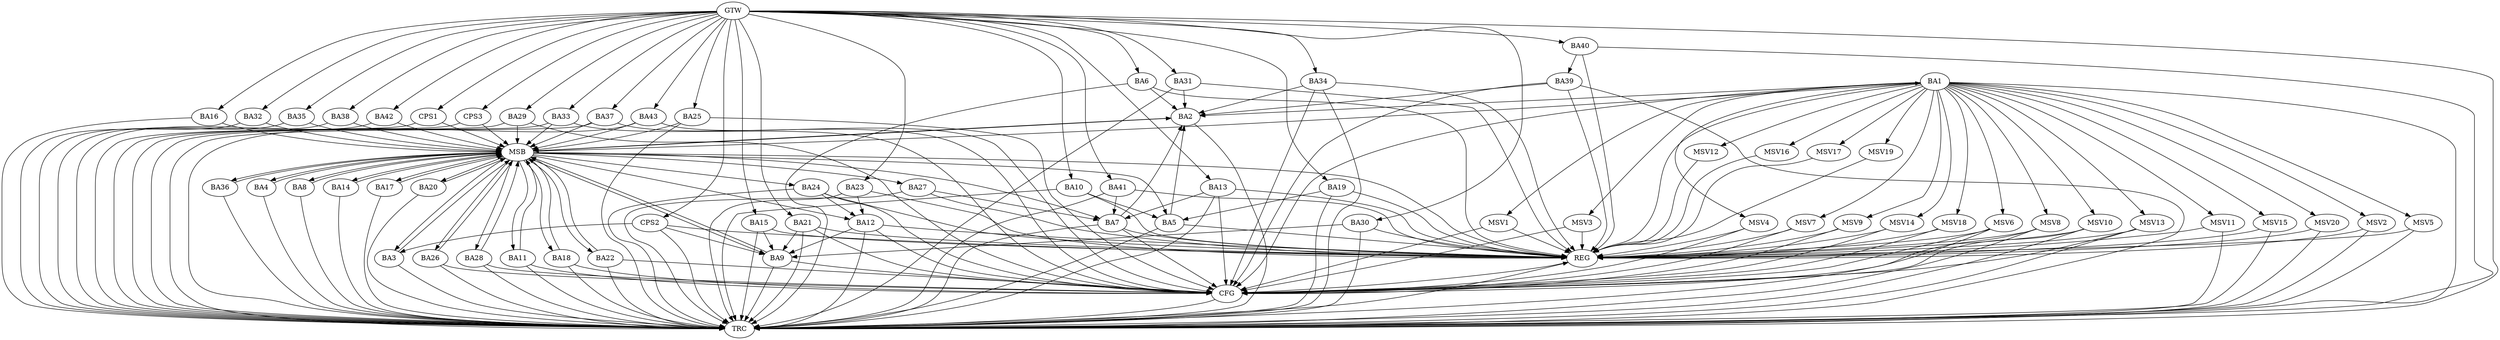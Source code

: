 strict digraph G {
  BA1 [ label="BA1" ];
  BA2 [ label="BA2" ];
  BA3 [ label="BA3" ];
  BA4 [ label="BA4" ];
  BA5 [ label="BA5" ];
  BA6 [ label="BA6" ];
  BA7 [ label="BA7" ];
  BA8 [ label="BA8" ];
  BA9 [ label="BA9" ];
  BA10 [ label="BA10" ];
  BA11 [ label="BA11" ];
  BA12 [ label="BA12" ];
  BA13 [ label="BA13" ];
  BA14 [ label="BA14" ];
  BA15 [ label="BA15" ];
  BA16 [ label="BA16" ];
  BA17 [ label="BA17" ];
  BA18 [ label="BA18" ];
  BA19 [ label="BA19" ];
  BA20 [ label="BA20" ];
  BA21 [ label="BA21" ];
  BA22 [ label="BA22" ];
  BA23 [ label="BA23" ];
  BA24 [ label="BA24" ];
  BA25 [ label="BA25" ];
  BA26 [ label="BA26" ];
  BA27 [ label="BA27" ];
  BA28 [ label="BA28" ];
  BA29 [ label="BA29" ];
  BA30 [ label="BA30" ];
  BA31 [ label="BA31" ];
  BA32 [ label="BA32" ];
  BA33 [ label="BA33" ];
  BA34 [ label="BA34" ];
  BA35 [ label="BA35" ];
  BA36 [ label="BA36" ];
  BA37 [ label="BA37" ];
  BA38 [ label="BA38" ];
  BA39 [ label="BA39" ];
  BA40 [ label="BA40" ];
  BA41 [ label="BA41" ];
  BA42 [ label="BA42" ];
  BA43 [ label="BA43" ];
  CPS1 [ label="CPS1" ];
  CPS2 [ label="CPS2" ];
  CPS3 [ label="CPS3" ];
  GTW [ label="GTW" ];
  REG [ label="REG" ];
  MSB [ label="MSB" ];
  CFG [ label="CFG" ];
  TRC [ label="TRC" ];
  MSV1 [ label="MSV1" ];
  MSV2 [ label="MSV2" ];
  MSV3 [ label="MSV3" ];
  MSV4 [ label="MSV4" ];
  MSV5 [ label="MSV5" ];
  MSV6 [ label="MSV6" ];
  MSV7 [ label="MSV7" ];
  MSV8 [ label="MSV8" ];
  MSV9 [ label="MSV9" ];
  MSV10 [ label="MSV10" ];
  MSV11 [ label="MSV11" ];
  MSV12 [ label="MSV12" ];
  MSV13 [ label="MSV13" ];
  MSV14 [ label="MSV14" ];
  MSV15 [ label="MSV15" ];
  MSV16 [ label="MSV16" ];
  MSV17 [ label="MSV17" ];
  MSV18 [ label="MSV18" ];
  MSV19 [ label="MSV19" ];
  MSV20 [ label="MSV20" ];
  BA1 -> BA2;
  BA5 -> BA2;
  BA6 -> BA2;
  BA7 -> BA2;
  BA10 -> BA5;
  BA12 -> BA9;
  BA13 -> BA7;
  BA15 -> BA9;
  BA19 -> BA5;
  BA21 -> BA9;
  BA23 -> BA12;
  BA24 -> BA12;
  BA27 -> BA7;
  BA30 -> BA9;
  BA31 -> BA2;
  BA34 -> BA2;
  BA39 -> BA2;
  BA40 -> BA39;
  BA41 -> BA7;
  CPS2 -> BA3;
  CPS2 -> BA9;
  GTW -> BA6;
  GTW -> BA10;
  GTW -> BA13;
  GTW -> BA15;
  GTW -> BA16;
  GTW -> BA19;
  GTW -> BA21;
  GTW -> BA23;
  GTW -> BA25;
  GTW -> BA29;
  GTW -> BA30;
  GTW -> BA31;
  GTW -> BA32;
  GTW -> BA33;
  GTW -> BA34;
  GTW -> BA35;
  GTW -> BA37;
  GTW -> BA38;
  GTW -> BA40;
  GTW -> BA41;
  GTW -> BA42;
  GTW -> BA43;
  GTW -> CPS1;
  GTW -> CPS2;
  GTW -> CPS3;
  BA1 -> REG;
  BA5 -> REG;
  BA6 -> REG;
  BA7 -> REG;
  BA10 -> REG;
  BA12 -> REG;
  BA13 -> REG;
  BA15 -> REG;
  BA19 -> REG;
  BA21 -> REG;
  BA23 -> REG;
  BA24 -> REG;
  BA27 -> REG;
  BA30 -> REG;
  BA31 -> REG;
  BA34 -> REG;
  BA39 -> REG;
  BA40 -> REG;
  BA41 -> REG;
  CPS2 -> REG;
  BA2 -> MSB;
  MSB -> BA1;
  MSB -> REG;
  BA3 -> MSB;
  MSB -> BA2;
  BA4 -> MSB;
  MSB -> BA3;
  BA8 -> MSB;
  BA9 -> MSB;
  BA11 -> MSB;
  MSB -> BA5;
  BA14 -> MSB;
  BA16 -> MSB;
  BA17 -> MSB;
  MSB -> BA9;
  BA18 -> MSB;
  MSB -> BA17;
  BA20 -> MSB;
  MSB -> BA14;
  BA22 -> MSB;
  BA25 -> MSB;
  MSB -> BA22;
  BA26 -> MSB;
  MSB -> BA7;
  BA28 -> MSB;
  MSB -> BA12;
  BA29 -> MSB;
  MSB -> BA27;
  BA32 -> MSB;
  MSB -> BA24;
  BA33 -> MSB;
  BA35 -> MSB;
  BA36 -> MSB;
  BA37 -> MSB;
  MSB -> BA11;
  BA38 -> MSB;
  MSB -> BA26;
  BA42 -> MSB;
  BA43 -> MSB;
  MSB -> BA8;
  CPS1 -> MSB;
  MSB -> BA36;
  MSB -> BA4;
  CPS3 -> MSB;
  MSB -> BA20;
  MSB -> BA18;
  MSB -> BA28;
  BA18 -> CFG;
  BA24 -> CFG;
  BA33 -> CFG;
  BA25 -> CFG;
  BA39 -> CFG;
  BA9 -> CFG;
  BA13 -> CFG;
  BA43 -> CFG;
  BA26 -> CFG;
  BA7 -> CFG;
  BA12 -> CFG;
  BA1 -> CFG;
  BA11 -> CFG;
  BA28 -> CFG;
  BA29 -> CFG;
  BA34 -> CFG;
  BA22 -> CFG;
  BA21 -> CFG;
  BA37 -> CFG;
  REG -> CFG;
  BA1 -> TRC;
  BA2 -> TRC;
  BA3 -> TRC;
  BA4 -> TRC;
  BA5 -> TRC;
  BA6 -> TRC;
  BA7 -> TRC;
  BA8 -> TRC;
  BA9 -> TRC;
  BA10 -> TRC;
  BA11 -> TRC;
  BA12 -> TRC;
  BA13 -> TRC;
  BA14 -> TRC;
  BA15 -> TRC;
  BA16 -> TRC;
  BA17 -> TRC;
  BA18 -> TRC;
  BA19 -> TRC;
  BA20 -> TRC;
  BA21 -> TRC;
  BA22 -> TRC;
  BA23 -> TRC;
  BA24 -> TRC;
  BA25 -> TRC;
  BA26 -> TRC;
  BA27 -> TRC;
  BA28 -> TRC;
  BA29 -> TRC;
  BA30 -> TRC;
  BA31 -> TRC;
  BA32 -> TRC;
  BA33 -> TRC;
  BA34 -> TRC;
  BA35 -> TRC;
  BA36 -> TRC;
  BA37 -> TRC;
  BA38 -> TRC;
  BA39 -> TRC;
  BA40 -> TRC;
  BA41 -> TRC;
  BA42 -> TRC;
  BA43 -> TRC;
  CPS1 -> TRC;
  CPS2 -> TRC;
  CPS3 -> TRC;
  GTW -> TRC;
  CFG -> TRC;
  TRC -> REG;
  BA1 -> MSV1;
  BA1 -> MSV2;
  BA1 -> MSV3;
  BA1 -> MSV4;
  BA1 -> MSV5;
  BA1 -> MSV6;
  MSV1 -> REG;
  MSV1 -> CFG;
  MSV2 -> REG;
  MSV2 -> TRC;
  MSV3 -> REG;
  MSV3 -> CFG;
  MSV4 -> REG;
  MSV4 -> CFG;
  MSV5 -> REG;
  MSV5 -> TRC;
  MSV6 -> REG;
  MSV6 -> TRC;
  MSV6 -> CFG;
  BA1 -> MSV7;
  MSV7 -> REG;
  MSV7 -> CFG;
  BA1 -> MSV8;
  BA1 -> MSV9;
  MSV8 -> REG;
  MSV8 -> TRC;
  MSV8 -> CFG;
  MSV9 -> REG;
  MSV9 -> CFG;
  BA1 -> MSV10;
  BA1 -> MSV11;
  MSV10 -> REG;
  MSV10 -> TRC;
  MSV10 -> CFG;
  MSV11 -> REG;
  MSV11 -> TRC;
  BA1 -> MSV12;
  BA1 -> MSV13;
  MSV12 -> REG;
  MSV13 -> REG;
  MSV13 -> TRC;
  MSV13 -> CFG;
  BA1 -> MSV14;
  MSV14 -> REG;
  MSV14 -> CFG;
  BA1 -> MSV15;
  MSV15 -> REG;
  MSV15 -> TRC;
  BA1 -> MSV16;
  BA1 -> MSV17;
  MSV16 -> REG;
  MSV17 -> REG;
  BA1 -> MSV18;
  BA1 -> MSV19;
  BA1 -> MSV20;
  MSV18 -> REG;
  MSV18 -> CFG;
  MSV19 -> REG;
  MSV20 -> REG;
  MSV20 -> TRC;
}
